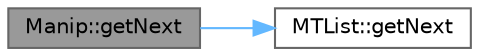 digraph "Manip::getNext"
{
 // LATEX_PDF_SIZE
  bgcolor="transparent";
  edge [fontname=Helvetica,fontsize=10,labelfontname=Helvetica,labelfontsize=10];
  node [fontname=Helvetica,fontsize=10,shape=box,height=0.2,width=0.4];
  rankdir="LR";
  Node1 [id="Node000001",label="Manip::getNext",height=0.2,width=0.4,color="gray40", fillcolor="grey60", style="filled", fontcolor="black",tooltip=" "];
  Node1 -> Node2 [id="edge1_Node000001_Node000002",color="steelblue1",style="solid",tooltip=" "];
  Node2 [id="Node000002",label="MTList::getNext",height=0.2,width=0.4,color="grey40", fillcolor="white", style="filled",URL="$class_m_t_list.html#a8bd2bf9d5d63193261b6e99702c882b3",tooltip=" "];
}
